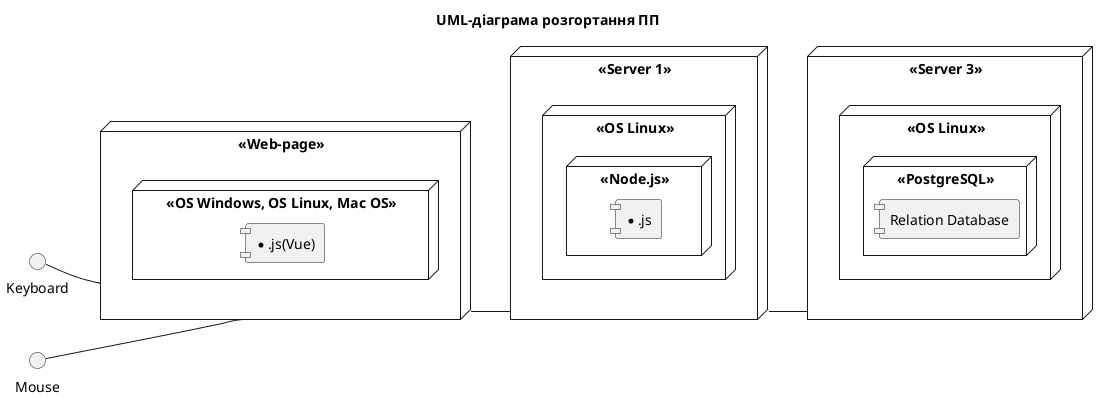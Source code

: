 @startuml

title UML-діаграма розгортання ПП

left to right direction

skinparam componentStyle uml1

node "<<Web-page>>" as wp {
    node "<<OS Windows, OS Linux, Mac OS>>" as w1 {
        component [*.js(Vue)]
    }
}

interface Keyboard

interface Mouse

Keyboard -- wp

Mouse -- wp

node "<<Server 1>>" as serv1 {
    node "<<OS Linux>>" as w2 {
      node "<<Node.js>>"{
        component [*.js]
      }
    }
}

node "<<Server 3>>" as serv3 {
    node "<<OS Linux>>" as w3 {
      node "<<PostgreSQL>>"{
        component [Relation Database]
      }
    }
}

wp -- serv1
serv1 -- serv3

@enduml
